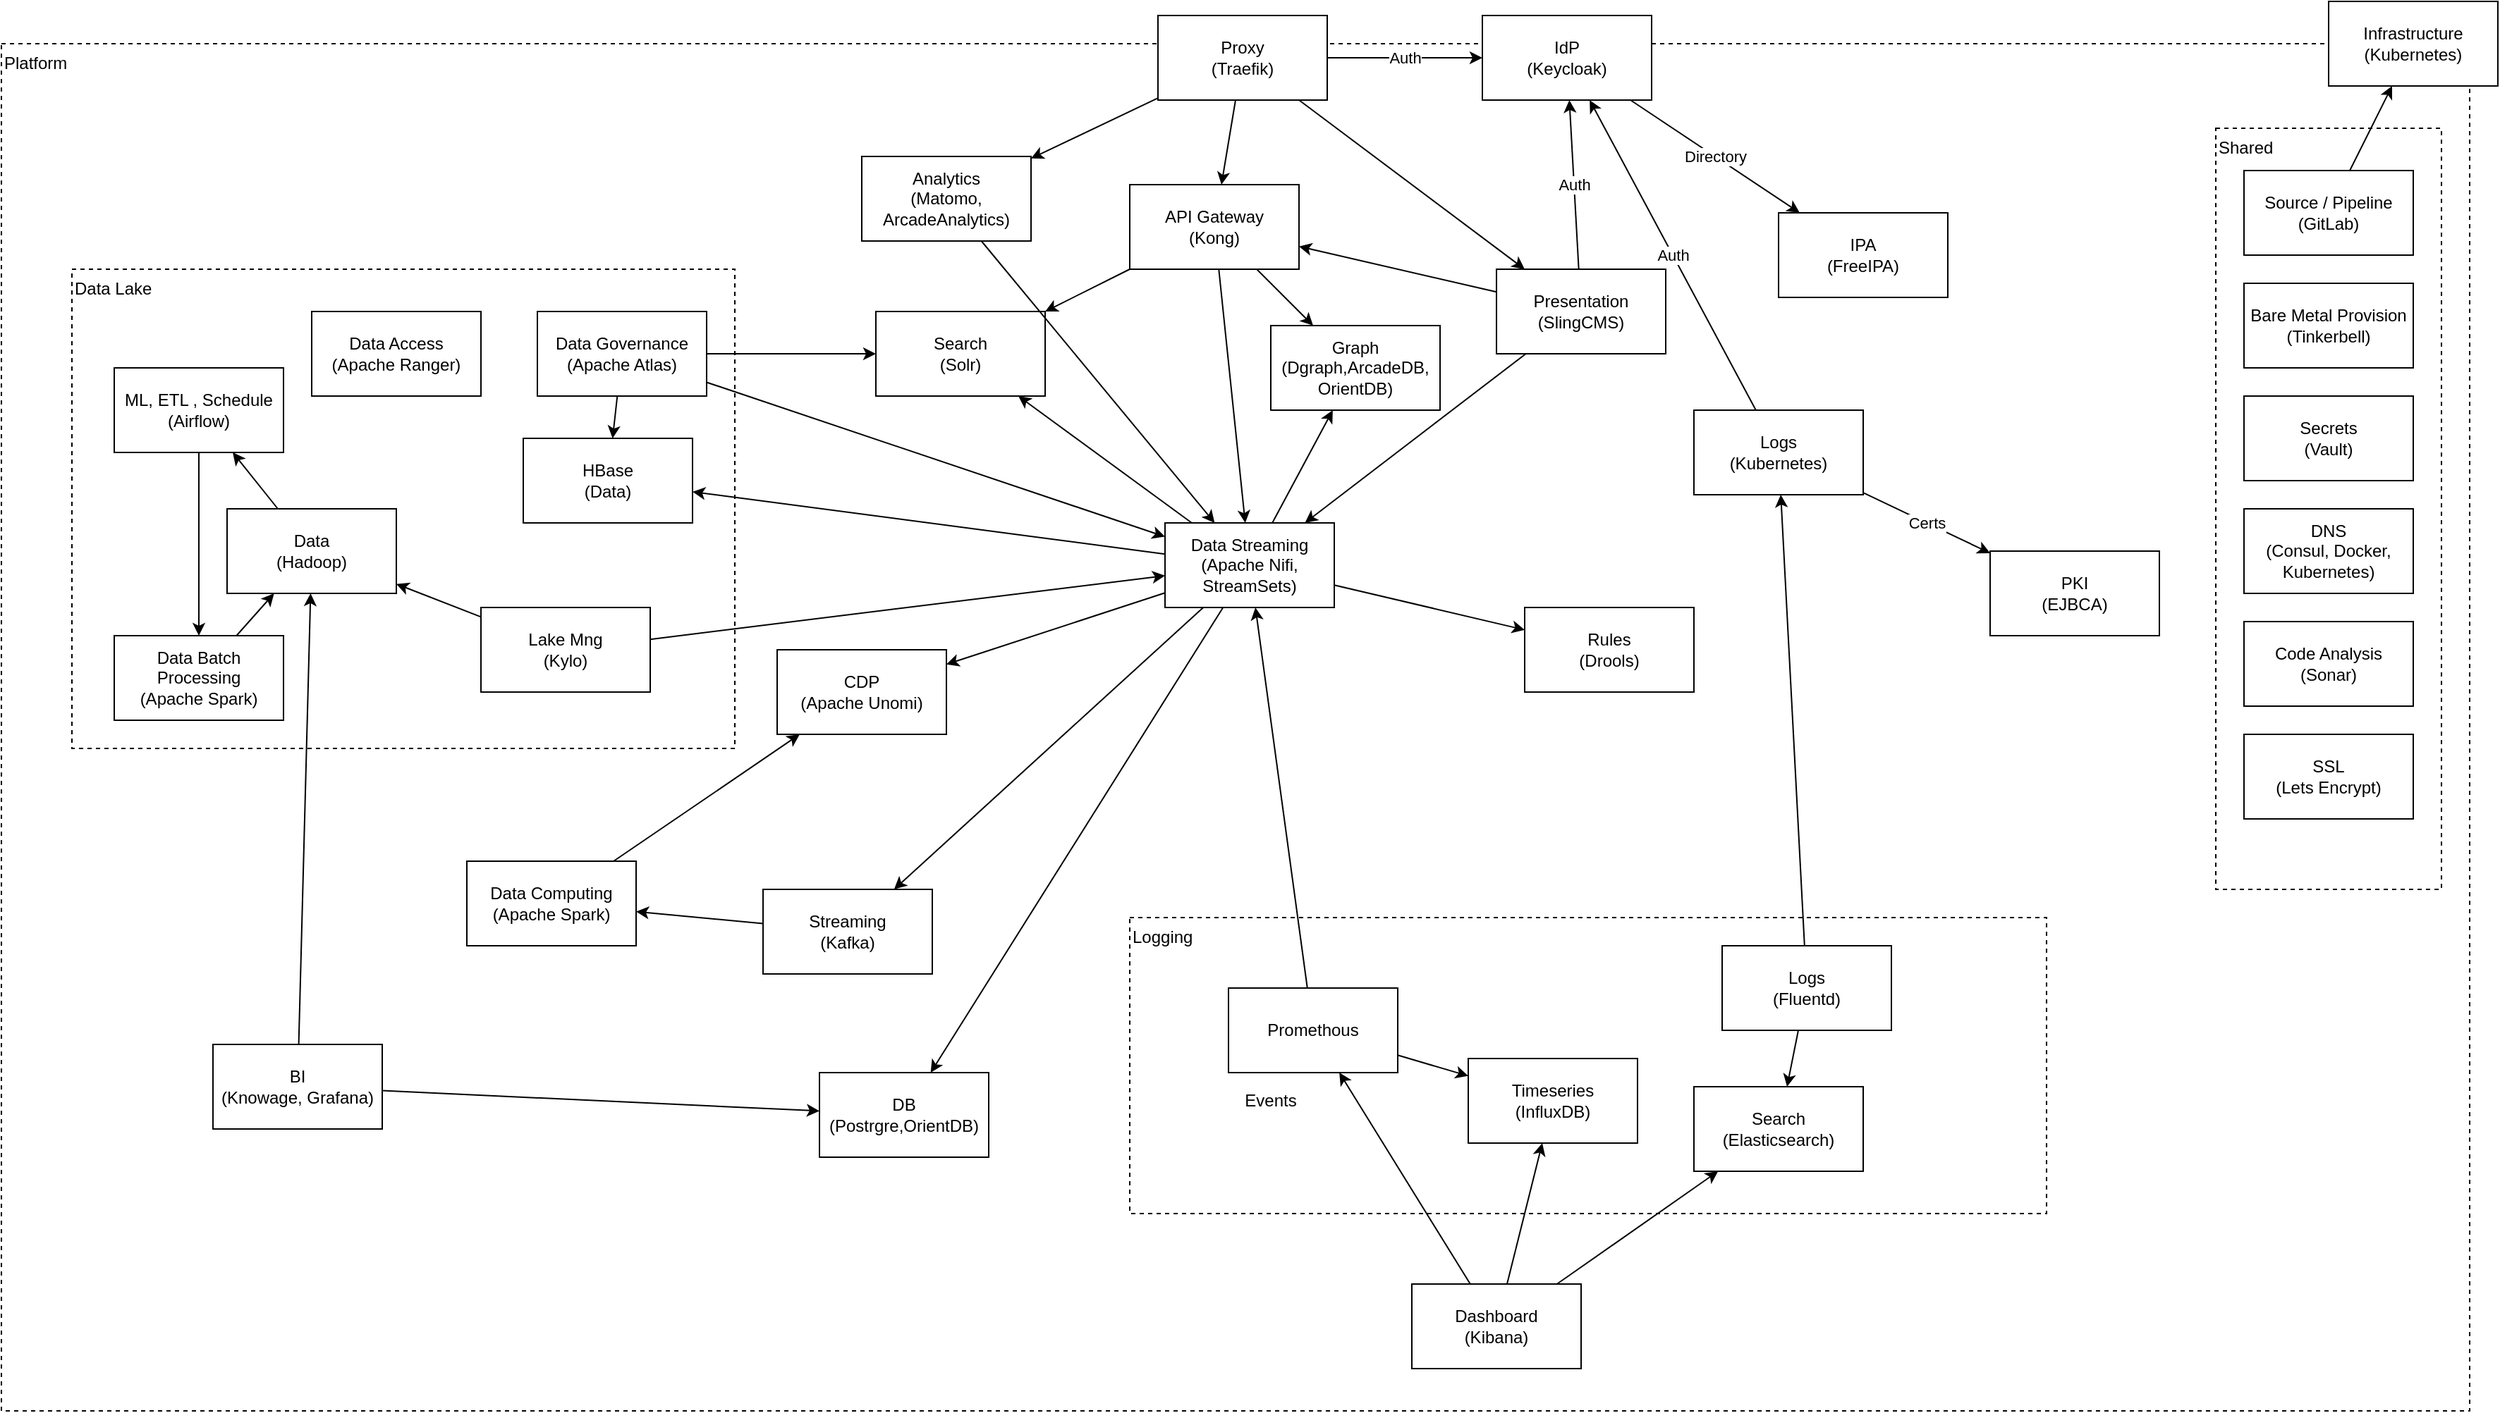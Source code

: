 <mxfile version="15.2.7" type="device"><diagram id="fKNdlD2plWOkOZGuG4vE" name="Page-1"><mxGraphModel dx="1936" dy="2066" grid="1" gridSize="10" guides="1" tooltips="1" connect="1" arrows="1" fold="1" page="1" pageScale="1" pageWidth="850" pageHeight="1100" math="0" shadow="0"><root><mxCell id="0"/><mxCell id="1" parent="0"/><mxCell id="qJudHrYrMX5_Hjt0MbM3-1" value="Platform" style="rounded=0;whiteSpace=wrap;html=1;fillColor=none;dashed=1;align=left;verticalAlign=top;" parent="1" vertex="1"><mxGeometry x="-520" y="-10" width="1750" height="970" as="geometry"/></mxCell><mxCell id="mkj05uKdwrKpQ_lgbNrJ-2" value="Shared" style="rounded=0;whiteSpace=wrap;html=1;fillColor=none;dashed=1;verticalAlign=top;align=left;" parent="1" vertex="1"><mxGeometry x="1050" y="50" width="160" height="540" as="geometry"/></mxCell><mxCell id="qJudHrYrMX5_Hjt0MbM3-2" value="Logging" style="rounded=0;whiteSpace=wrap;html=1;fillColor=none;dashed=1;verticalAlign=top;align=left;" parent="1" vertex="1"><mxGeometry x="280" y="610" width="650" height="210" as="geometry"/></mxCell><mxCell id="qJudHrYrMX5_Hjt0MbM3-3" value="Data Lake" style="rounded=0;whiteSpace=wrap;html=1;fillColor=none;dashed=1;verticalAlign=top;align=left;" parent="1" vertex="1"><mxGeometry x="-470" y="150" width="470" height="340" as="geometry"/></mxCell><mxCell id="qJudHrYrMX5_Hjt0MbM3-4" style="rounded=0;orthogonalLoop=1;jettySize=auto;html=1;" parent="1" source="qJudHrYrMX5_Hjt0MbM3-51" target="qJudHrYrMX5_Hjt0MbM3-20" edge="1"><mxGeometry relative="1" as="geometry"/></mxCell><mxCell id="qJudHrYrMX5_Hjt0MbM3-5" style="edgeStyle=none;rounded=0;orthogonalLoop=1;jettySize=auto;html=1;" parent="1" source="qJudHrYrMX5_Hjt0MbM3-51" target="qJudHrYrMX5_Hjt0MbM3-19" edge="1"><mxGeometry relative="1" as="geometry"/></mxCell><mxCell id="qJudHrYrMX5_Hjt0MbM3-6" value="Auth" style="edgeStyle=none;rounded=0;orthogonalLoop=1;jettySize=auto;html=1;" parent="1" source="qJudHrYrMX5_Hjt0MbM3-8" target="qJudHrYrMX5_Hjt0MbM3-30" edge="1"><mxGeometry relative="1" as="geometry"/></mxCell><mxCell id="qJudHrYrMX5_Hjt0MbM3-7" style="edgeStyle=none;rounded=0;orthogonalLoop=1;jettySize=auto;html=1;" parent="1" source="qJudHrYrMX5_Hjt0MbM3-8" target="qJudHrYrMX5_Hjt0MbM3-15" edge="1"><mxGeometry relative="1" as="geometry"/></mxCell><mxCell id="qJudHrYrMX5_Hjt0MbM3-8" value="&lt;div&gt;Presentation&lt;/div&gt;&lt;div&gt;(SlingCMS)&lt;/div&gt;" style="rounded=0;whiteSpace=wrap;html=1;" parent="1" vertex="1"><mxGeometry x="540" y="150" width="120" height="60" as="geometry"/></mxCell><mxCell id="qJudHrYrMX5_Hjt0MbM3-9" style="rounded=0;orthogonalLoop=1;jettySize=auto;html=1;" parent="1" source="qJudHrYrMX5_Hjt0MbM3-15" target="qJudHrYrMX5_Hjt0MbM3-19" edge="1"><mxGeometry relative="1" as="geometry"/></mxCell><mxCell id="qJudHrYrMX5_Hjt0MbM3-10" style="rounded=0;orthogonalLoop=1;jettySize=auto;html=1;" parent="1" source="qJudHrYrMX5_Hjt0MbM3-15" target="qJudHrYrMX5_Hjt0MbM3-20" edge="1"><mxGeometry relative="1" as="geometry"/></mxCell><mxCell id="qJudHrYrMX5_Hjt0MbM3-11" style="edgeStyle=none;rounded=0;orthogonalLoop=1;jettySize=auto;html=1;" parent="1" source="qJudHrYrMX5_Hjt0MbM3-15" target="qJudHrYrMX5_Hjt0MbM3-23" edge="1"><mxGeometry relative="1" as="geometry"/></mxCell><mxCell id="qJudHrYrMX5_Hjt0MbM3-12" style="edgeStyle=none;rounded=0;orthogonalLoop=1;jettySize=auto;html=1;" parent="1" source="qJudHrYrMX5_Hjt0MbM3-15" target="qJudHrYrMX5_Hjt0MbM3-45" edge="1"><mxGeometry relative="1" as="geometry"/></mxCell><mxCell id="qJudHrYrMX5_Hjt0MbM3-13" style="edgeStyle=none;rounded=0;orthogonalLoop=1;jettySize=auto;html=1;" parent="1" source="qJudHrYrMX5_Hjt0MbM3-15" target="qJudHrYrMX5_Hjt0MbM3-53" edge="1"><mxGeometry relative="1" as="geometry"/></mxCell><mxCell id="qJudHrYrMX5_Hjt0MbM3-14" style="rounded=0;orthogonalLoop=1;jettySize=auto;html=1;" parent="1" source="qJudHrYrMX5_Hjt0MbM3-15" target="qJudHrYrMX5_Hjt0MbM3-63" edge="1"><mxGeometry relative="1" as="geometry"/></mxCell><mxCell id="GLfVbdecGt_s4hNrt-bH-3" style="edgeStyle=none;rounded=0;orthogonalLoop=1;jettySize=auto;html=1;" parent="1" source="qJudHrYrMX5_Hjt0MbM3-15" target="GLfVbdecGt_s4hNrt-bH-1" edge="1"><mxGeometry relative="1" as="geometry"/></mxCell><mxCell id="qJudHrYrMX5_Hjt0MbM3-15" value="Data Streaming&lt;br&gt;(Apache Nifi, StreamSets)" style="rounded=0;whiteSpace=wrap;html=1;" parent="1" vertex="1"><mxGeometry x="305" y="330" width="120" height="60" as="geometry"/></mxCell><mxCell id="qJudHrYrMX5_Hjt0MbM3-16" style="edgeStyle=none;rounded=0;orthogonalLoop=1;jettySize=auto;html=1;" parent="1" source="qJudHrYrMX5_Hjt0MbM3-18" target="qJudHrYrMX5_Hjt0MbM3-15" edge="1"><mxGeometry relative="1" as="geometry"/></mxCell><mxCell id="qJudHrYrMX5_Hjt0MbM3-17" style="edgeStyle=none;rounded=0;orthogonalLoop=1;jettySize=auto;html=1;" parent="1" source="qJudHrYrMX5_Hjt0MbM3-18" target="qJudHrYrMX5_Hjt0MbM3-54" edge="1"><mxGeometry relative="1" as="geometry"/></mxCell><mxCell id="qJudHrYrMX5_Hjt0MbM3-18" value="Promethous" style="rounded=0;whiteSpace=wrap;html=1;" parent="1" vertex="1"><mxGeometry x="350" y="660" width="120" height="60" as="geometry"/></mxCell><mxCell id="qJudHrYrMX5_Hjt0MbM3-19" value="Graph&lt;br&gt;(Dgraph,ArcadeDB, OrientDB)" style="rounded=0;whiteSpace=wrap;html=1;" parent="1" vertex="1"><mxGeometry x="380" y="190" width="120" height="60" as="geometry"/></mxCell><mxCell id="qJudHrYrMX5_Hjt0MbM3-20" value="Search&lt;br&gt;(Solr)" style="rounded=0;whiteSpace=wrap;html=1;" parent="1" vertex="1"><mxGeometry x="100" y="180" width="120" height="60" as="geometry"/></mxCell><mxCell id="qJudHrYrMX5_Hjt0MbM3-21" value="&lt;div&gt;Search&lt;/div&gt;&lt;div&gt;(Elasticsearch)&lt;/div&gt;" style="rounded=0;whiteSpace=wrap;html=1;" parent="1" vertex="1"><mxGeometry x="680" y="730" width="120" height="60" as="geometry"/></mxCell><mxCell id="qJudHrYrMX5_Hjt0MbM3-22" value="Events" style="text;html=1;strokeColor=none;fillColor=none;align=center;verticalAlign=middle;whiteSpace=wrap;rounded=0;" parent="1" vertex="1"><mxGeometry x="360" y="730" width="40" height="20" as="geometry"/></mxCell><mxCell id="qJudHrYrMX5_Hjt0MbM3-23" value="&lt;div&gt;Rules&lt;/div&gt;&lt;div&gt;(Drools)&lt;/div&gt;" style="rounded=0;whiteSpace=wrap;html=1;" parent="1" vertex="1"><mxGeometry x="560" y="390" width="120" height="60" as="geometry"/></mxCell><mxCell id="qJudHrYrMX5_Hjt0MbM3-24" value="Auth" style="edgeStyle=none;rounded=0;orthogonalLoop=1;jettySize=auto;html=1;" parent="1" source="qJudHrYrMX5_Hjt0MbM3-28" target="qJudHrYrMX5_Hjt0MbM3-30" edge="1"><mxGeometry relative="1" as="geometry"/></mxCell><mxCell id="qJudHrYrMX5_Hjt0MbM3-25" style="edgeStyle=none;rounded=0;orthogonalLoop=1;jettySize=auto;html=1;" parent="1" source="qJudHrYrMX5_Hjt0MbM3-28" target="qJudHrYrMX5_Hjt0MbM3-51" edge="1"><mxGeometry relative="1" as="geometry"/></mxCell><mxCell id="qJudHrYrMX5_Hjt0MbM3-26" value="" style="edgeStyle=none;rounded=0;orthogonalLoop=1;jettySize=auto;html=1;" parent="1" source="qJudHrYrMX5_Hjt0MbM3-28" target="qJudHrYrMX5_Hjt0MbM3-46" edge="1"><mxGeometry relative="1" as="geometry"/></mxCell><mxCell id="qJudHrYrMX5_Hjt0MbM3-27" style="edgeStyle=none;rounded=0;orthogonalLoop=1;jettySize=auto;html=1;" parent="1" source="qJudHrYrMX5_Hjt0MbM3-28" target="qJudHrYrMX5_Hjt0MbM3-8" edge="1"><mxGeometry relative="1" as="geometry"/></mxCell><mxCell id="qJudHrYrMX5_Hjt0MbM3-28" value="&lt;div&gt;&lt;span&gt;Proxy&lt;/span&gt;&lt;/div&gt;&lt;div&gt;&lt;span&gt;(Traefik)&lt;/span&gt;&lt;br&gt;&lt;/div&gt;" style="rounded=0;whiteSpace=wrap;html=1;" parent="1" vertex="1"><mxGeometry x="300" y="-30" width="120" height="60" as="geometry"/></mxCell><mxCell id="qJudHrYrMX5_Hjt0MbM3-29" value="Directory" style="edgeStyle=none;rounded=0;orthogonalLoop=1;jettySize=auto;html=1;" parent="1" source="qJudHrYrMX5_Hjt0MbM3-30" target="qJudHrYrMX5_Hjt0MbM3-31" edge="1"><mxGeometry relative="1" as="geometry"/></mxCell><mxCell id="qJudHrYrMX5_Hjt0MbM3-30" value="&lt;div&gt;IdP&lt;/div&gt;&lt;div&gt;(Keycloak)&lt;/div&gt;" style="rounded=0;whiteSpace=wrap;html=1;" parent="1" vertex="1"><mxGeometry x="530" y="-30" width="120" height="60" as="geometry"/></mxCell><mxCell id="qJudHrYrMX5_Hjt0MbM3-31" value="&lt;div&gt;IPA&lt;/div&gt;&lt;div&gt;(FreeIPA)&lt;/div&gt;" style="rounded=0;whiteSpace=wrap;html=1;" parent="1" vertex="1"><mxGeometry x="740" y="110" width="120" height="60" as="geometry"/></mxCell><mxCell id="qJudHrYrMX5_Hjt0MbM3-32" value="Certs" style="edgeStyle=none;rounded=0;orthogonalLoop=1;jettySize=auto;html=1;" parent="1" source="qJudHrYrMX5_Hjt0MbM3-34" target="qJudHrYrMX5_Hjt0MbM3-50" edge="1"><mxGeometry relative="1" as="geometry"/></mxCell><mxCell id="qJudHrYrMX5_Hjt0MbM3-33" value="Auth" style="edgeStyle=none;rounded=0;orthogonalLoop=1;jettySize=auto;html=1;" parent="1" source="qJudHrYrMX5_Hjt0MbM3-34" target="qJudHrYrMX5_Hjt0MbM3-30" edge="1"><mxGeometry relative="1" as="geometry"/></mxCell><mxCell id="qJudHrYrMX5_Hjt0MbM3-34" value="&lt;div&gt;Logs&lt;/div&gt;&lt;div&gt;(Kubernetes)&lt;/div&gt;" style="rounded=0;whiteSpace=wrap;html=1;" parent="1" vertex="1"><mxGeometry x="680" y="250" width="120" height="60" as="geometry"/></mxCell><mxCell id="xIfbuSt1VUNW6FRjOFSA-3" style="edgeStyle=none;rounded=0;orthogonalLoop=1;jettySize=auto;html=1;" parent="1" source="qJudHrYrMX5_Hjt0MbM3-35" target="xIfbuSt1VUNW6FRjOFSA-1" edge="1"><mxGeometry relative="1" as="geometry"/></mxCell><mxCell id="qJudHrYrMX5_Hjt0MbM3-35" value="&lt;div&gt;Data&lt;/div&gt;&lt;div&gt;(Hadoop)&lt;/div&gt;" style="rounded=0;whiteSpace=wrap;html=1;" parent="1" vertex="1"><mxGeometry x="-360" y="320" width="120" height="60" as="geometry"/></mxCell><mxCell id="qJudHrYrMX5_Hjt0MbM3-36" style="edgeStyle=none;rounded=0;orthogonalLoop=1;jettySize=auto;html=1;" parent="1" source="qJudHrYrMX5_Hjt0MbM3-38" target="qJudHrYrMX5_Hjt0MbM3-35" edge="1"><mxGeometry relative="1" as="geometry"/></mxCell><mxCell id="qJudHrYrMX5_Hjt0MbM3-37" style="edgeStyle=none;rounded=0;orthogonalLoop=1;jettySize=auto;html=1;" parent="1" source="qJudHrYrMX5_Hjt0MbM3-38" target="qJudHrYrMX5_Hjt0MbM3-15" edge="1"><mxGeometry relative="1" as="geometry"/></mxCell><mxCell id="qJudHrYrMX5_Hjt0MbM3-38" value="&lt;div&gt;Lake Mng&lt;/div&gt;&lt;div&gt;(Kylo)&lt;/div&gt;" style="rounded=0;whiteSpace=wrap;html=1;" parent="1" vertex="1"><mxGeometry x="-180" y="390" width="120" height="60" as="geometry"/></mxCell><mxCell id="qJudHrYrMX5_Hjt0MbM3-39" style="edgeStyle=none;rounded=0;orthogonalLoop=1;jettySize=auto;html=1;" parent="1" source="qJudHrYrMX5_Hjt0MbM3-42" target="qJudHrYrMX5_Hjt0MbM3-20" edge="1"><mxGeometry relative="1" as="geometry"/></mxCell><mxCell id="qJudHrYrMX5_Hjt0MbM3-40" style="edgeStyle=none;rounded=0;orthogonalLoop=1;jettySize=auto;html=1;" parent="1" source="qJudHrYrMX5_Hjt0MbM3-42" target="qJudHrYrMX5_Hjt0MbM3-63" edge="1"><mxGeometry relative="1" as="geometry"/></mxCell><mxCell id="qJudHrYrMX5_Hjt0MbM3-41" style="edgeStyle=none;rounded=0;orthogonalLoop=1;jettySize=auto;html=1;" parent="1" source="qJudHrYrMX5_Hjt0MbM3-42" target="qJudHrYrMX5_Hjt0MbM3-15" edge="1"><mxGeometry relative="1" as="geometry"/></mxCell><mxCell id="qJudHrYrMX5_Hjt0MbM3-42" value="&lt;div&gt;Data Governance&lt;/div&gt;&lt;div&gt;(Apache Atlas)&lt;/div&gt;" style="rounded=0;whiteSpace=wrap;html=1;" parent="1" vertex="1"><mxGeometry x="-140" y="180" width="120" height="60" as="geometry"/></mxCell><mxCell id="qJudHrYrMX5_Hjt0MbM3-43" style="edgeStyle=none;rounded=0;orthogonalLoop=1;jettySize=auto;html=1;" parent="1" source="qJudHrYrMX5_Hjt0MbM3-44" target="qJudHrYrMX5_Hjt0MbM3-35" edge="1"><mxGeometry relative="1" as="geometry"/></mxCell><mxCell id="qJudHrYrMX5_Hjt0MbM3-44" value="&lt;div&gt;Data Batch Processing&lt;/div&gt;&lt;div&gt;(Apache Spark)&lt;/div&gt;" style="rounded=0;whiteSpace=wrap;html=1;" parent="1" vertex="1"><mxGeometry x="-440" y="410" width="120" height="60" as="geometry"/></mxCell><mxCell id="xIfbuSt1VUNW6FRjOFSA-5" style="edgeStyle=none;rounded=0;orthogonalLoop=1;jettySize=auto;html=1;" parent="1" source="qJudHrYrMX5_Hjt0MbM3-45" target="xIfbuSt1VUNW6FRjOFSA-4" edge="1"><mxGeometry relative="1" as="geometry"/></mxCell><mxCell id="qJudHrYrMX5_Hjt0MbM3-45" value="Streaming&lt;br&gt;(Kafka)" style="rounded=0;whiteSpace=wrap;html=1;" parent="1" vertex="1"><mxGeometry x="20" y="590" width="120" height="60" as="geometry"/></mxCell><mxCell id="GLfVbdecGt_s4hNrt-bH-4" style="edgeStyle=none;rounded=0;orthogonalLoop=1;jettySize=auto;html=1;" parent="1" source="qJudHrYrMX5_Hjt0MbM3-46" target="qJudHrYrMX5_Hjt0MbM3-15" edge="1"><mxGeometry relative="1" as="geometry"/></mxCell><mxCell id="qJudHrYrMX5_Hjt0MbM3-46" value="&lt;div&gt;Analytics&lt;/div&gt;&lt;div&gt;(Matomo,&lt;/div&gt;&lt;div&gt;ArcadeAnalytics)&lt;/div&gt;" style="rounded=0;whiteSpace=wrap;html=1;" parent="1" vertex="1"><mxGeometry x="90" y="70" width="120" height="60" as="geometry"/></mxCell><mxCell id="qJudHrYrMX5_Hjt0MbM3-47" style="edgeStyle=none;rounded=0;orthogonalLoop=1;jettySize=auto;html=1;" parent="1" source="qJudHrYrMX5_Hjt0MbM3-49" target="qJudHrYrMX5_Hjt0MbM3-53" edge="1"><mxGeometry relative="1" as="geometry"/></mxCell><mxCell id="qJudHrYrMX5_Hjt0MbM3-48" style="edgeStyle=none;rounded=0;orthogonalLoop=1;jettySize=auto;html=1;" parent="1" source="qJudHrYrMX5_Hjt0MbM3-49" target="qJudHrYrMX5_Hjt0MbM3-35" edge="1"><mxGeometry relative="1" as="geometry"/></mxCell><mxCell id="qJudHrYrMX5_Hjt0MbM3-49" value="&lt;div&gt;BI&lt;/div&gt;&lt;div&gt;(Knowage, Grafana)&lt;/div&gt;" style="rounded=0;whiteSpace=wrap;html=1;" parent="1" vertex="1"><mxGeometry x="-370" y="700" width="120" height="60" as="geometry"/></mxCell><mxCell id="qJudHrYrMX5_Hjt0MbM3-50" value="&lt;div&gt;PKI&lt;/div&gt;&lt;div&gt;(EJBCA)&lt;/div&gt;" style="rounded=0;whiteSpace=wrap;html=1;" parent="1" vertex="1"><mxGeometry x="890" y="350" width="120" height="60" as="geometry"/></mxCell><mxCell id="xIfbuSt1VUNW6FRjOFSA-7" style="edgeStyle=none;rounded=0;orthogonalLoop=1;jettySize=auto;html=1;" parent="1" source="qJudHrYrMX5_Hjt0MbM3-51" target="qJudHrYrMX5_Hjt0MbM3-15" edge="1"><mxGeometry relative="1" as="geometry"/></mxCell><mxCell id="qJudHrYrMX5_Hjt0MbM3-51" value="&lt;div&gt;API Gateway&lt;/div&gt;&lt;div&gt;(Kong)&lt;/div&gt;" style="rounded=0;whiteSpace=wrap;html=1;" parent="1" vertex="1"><mxGeometry x="280" y="90" width="120" height="60" as="geometry"/></mxCell><mxCell id="qJudHrYrMX5_Hjt0MbM3-52" style="edgeStyle=none;rounded=0;orthogonalLoop=1;jettySize=auto;html=1;" parent="1" source="qJudHrYrMX5_Hjt0MbM3-8" target="qJudHrYrMX5_Hjt0MbM3-51" edge="1"><mxGeometry relative="1" as="geometry"><mxPoint x="483.571" y="170" as="sourcePoint"/><mxPoint x="386.429" y="250" as="targetPoint"/></mxGeometry></mxCell><mxCell id="qJudHrYrMX5_Hjt0MbM3-53" value="&lt;div&gt;DB&lt;br&gt;&lt;/div&gt;&lt;div&gt;(Postrgre,OrientDB)&lt;/div&gt;" style="rounded=0;whiteSpace=wrap;html=1;" parent="1" vertex="1"><mxGeometry x="60" y="720" width="120" height="60" as="geometry"/></mxCell><mxCell id="qJudHrYrMX5_Hjt0MbM3-54" value="&lt;div&gt;Timeseries&lt;/div&gt;&lt;div&gt;(InfluxDB)&lt;/div&gt;" style="rounded=0;whiteSpace=wrap;html=1;" parent="1" vertex="1"><mxGeometry x="520" y="710" width="120" height="60" as="geometry"/></mxCell><mxCell id="qJudHrYrMX5_Hjt0MbM3-55" style="edgeStyle=none;rounded=0;orthogonalLoop=1;jettySize=auto;html=1;" parent="1" source="qJudHrYrMX5_Hjt0MbM3-58" target="qJudHrYrMX5_Hjt0MbM3-18" edge="1"><mxGeometry relative="1" as="geometry"/></mxCell><mxCell id="qJudHrYrMX5_Hjt0MbM3-56" style="edgeStyle=none;rounded=0;orthogonalLoop=1;jettySize=auto;html=1;" parent="1" source="qJudHrYrMX5_Hjt0MbM3-58" target="qJudHrYrMX5_Hjt0MbM3-54" edge="1"><mxGeometry relative="1" as="geometry"/></mxCell><mxCell id="qJudHrYrMX5_Hjt0MbM3-57" style="edgeStyle=none;rounded=0;orthogonalLoop=1;jettySize=auto;html=1;" parent="1" source="qJudHrYrMX5_Hjt0MbM3-58" target="qJudHrYrMX5_Hjt0MbM3-21" edge="1"><mxGeometry relative="1" as="geometry"/></mxCell><mxCell id="qJudHrYrMX5_Hjt0MbM3-58" value="&lt;div&gt;Dashboard&lt;/div&gt;&lt;div&gt;(Kibana)&lt;/div&gt;" style="rounded=0;whiteSpace=wrap;html=1;" parent="1" vertex="1"><mxGeometry x="480" y="870" width="120" height="60" as="geometry"/></mxCell><mxCell id="qJudHrYrMX5_Hjt0MbM3-59" style="edgeStyle=none;rounded=0;orthogonalLoop=1;jettySize=auto;html=1;" parent="1" source="qJudHrYrMX5_Hjt0MbM3-61" target="qJudHrYrMX5_Hjt0MbM3-21" edge="1"><mxGeometry relative="1" as="geometry"/></mxCell><mxCell id="qJudHrYrMX5_Hjt0MbM3-60" style="edgeStyle=none;rounded=0;orthogonalLoop=1;jettySize=auto;html=1;" parent="1" source="qJudHrYrMX5_Hjt0MbM3-61" target="qJudHrYrMX5_Hjt0MbM3-34" edge="1"><mxGeometry relative="1" as="geometry"/></mxCell><mxCell id="qJudHrYrMX5_Hjt0MbM3-61" value="&lt;div&gt;Logs&lt;/div&gt;&lt;div&gt;(Fluentd)&lt;/div&gt;" style="rounded=0;whiteSpace=wrap;html=1;" parent="1" vertex="1"><mxGeometry x="700" y="630" width="120" height="60" as="geometry"/></mxCell><mxCell id="qJudHrYrMX5_Hjt0MbM3-62" value="&lt;div&gt;DNS&lt;/div&gt;&lt;div&gt;(Consul, Docker, Kubernetes)&lt;/div&gt;" style="rounded=0;whiteSpace=wrap;html=1;" parent="1" vertex="1"><mxGeometry x="1070" y="320" width="120" height="60" as="geometry"/></mxCell><mxCell id="qJudHrYrMX5_Hjt0MbM3-63" value="HBase&lt;br&gt;(Data)" style="rounded=0;whiteSpace=wrap;html=1;" parent="1" vertex="1"><mxGeometry x="-150" y="270" width="120" height="60" as="geometry"/></mxCell><mxCell id="qJudHrYrMX5_Hjt0MbM3-64" value="&lt;div&gt;Data Access&lt;/div&gt;&lt;div&gt;(Apache Ranger)&lt;/div&gt;" style="rounded=0;whiteSpace=wrap;html=1;" parent="1" vertex="1"><mxGeometry x="-300" y="180" width="120" height="60" as="geometry"/></mxCell><mxCell id="qJudHrYrMX5_Hjt0MbM3-67" value="" style="edgeStyle=none;rounded=0;orthogonalLoop=1;jettySize=auto;html=1;" parent="1" source="qJudHrYrMX5_Hjt0MbM3-68" target="qJudHrYrMX5_Hjt0MbM3-69" edge="1"><mxGeometry relative="1" as="geometry"/></mxCell><mxCell id="qJudHrYrMX5_Hjt0MbM3-68" value="&lt;div&gt;Source / Pipeline&lt;br&gt;&lt;/div&gt;&lt;div&gt;(GitLab)&lt;/div&gt;" style="rounded=0;whiteSpace=wrap;html=1;" parent="1" vertex="1"><mxGeometry x="1070" y="80" width="120" height="60" as="geometry"/></mxCell><mxCell id="qJudHrYrMX5_Hjt0MbM3-69" value="&lt;div&gt;Infrastructure&lt;/div&gt;&lt;div&gt;(Kubernetes)&lt;/div&gt;" style="rounded=0;whiteSpace=wrap;html=1;" parent="1" vertex="1"><mxGeometry x="1130" y="-40" width="120" height="60" as="geometry"/></mxCell><mxCell id="D0i1loGTlKjcbDdiVkhe-1" value="&lt;div&gt;Bare Metal Provision&lt;/div&gt;&lt;div&gt;(Tinkerbell)&lt;/div&gt;" style="rounded=0;whiteSpace=wrap;html=1;" parent="1" vertex="1"><mxGeometry x="1070" y="160" width="120" height="60" as="geometry"/></mxCell><mxCell id="mkj05uKdwrKpQ_lgbNrJ-1" value="&lt;div&gt;Secrets&lt;/div&gt;&lt;div&gt;(Vault)&lt;/div&gt;" style="rounded=0;whiteSpace=wrap;html=1;" parent="1" vertex="1"><mxGeometry x="1070" y="240" width="120" height="60" as="geometry"/></mxCell><mxCell id="mkj05uKdwrKpQ_lgbNrJ-3" value="&lt;div&gt;Code Analysis&lt;/div&gt;&lt;div&gt;(Sonar)&lt;/div&gt;" style="rounded=0;whiteSpace=wrap;html=1;" parent="1" vertex="1"><mxGeometry x="1070" y="400" width="120" height="60" as="geometry"/></mxCell><mxCell id="c3zEP_qFEDudxqE0TP99-1" value="&lt;div&gt;SSL&lt;/div&gt;&lt;div&gt;(Lets Encrypt)&lt;/div&gt;" style="rounded=0;whiteSpace=wrap;html=1;" parent="1" vertex="1"><mxGeometry x="1070" y="480" width="120" height="60" as="geometry"/></mxCell><mxCell id="GLfVbdecGt_s4hNrt-bH-1" value="CDP&lt;br&gt;(Apache Unomi)" style="rounded=0;whiteSpace=wrap;html=1;" parent="1" vertex="1"><mxGeometry x="30" y="420" width="120" height="60" as="geometry"/></mxCell><mxCell id="xIfbuSt1VUNW6FRjOFSA-8" style="edgeStyle=none;rounded=0;orthogonalLoop=1;jettySize=auto;html=1;" parent="1" source="xIfbuSt1VUNW6FRjOFSA-1" target="qJudHrYrMX5_Hjt0MbM3-44" edge="1"><mxGeometry relative="1" as="geometry"/></mxCell><mxCell id="xIfbuSt1VUNW6FRjOFSA-1" value="ML, ETL , Schedule&lt;br&gt;(Airflow)" style="rounded=0;whiteSpace=wrap;html=1;" parent="1" vertex="1"><mxGeometry x="-440" y="220" width="120" height="60" as="geometry"/></mxCell><mxCell id="xIfbuSt1VUNW6FRjOFSA-6" style="edgeStyle=none;rounded=0;orthogonalLoop=1;jettySize=auto;html=1;" parent="1" source="xIfbuSt1VUNW6FRjOFSA-4" target="GLfVbdecGt_s4hNrt-bH-1" edge="1"><mxGeometry relative="1" as="geometry"/></mxCell><mxCell id="xIfbuSt1VUNW6FRjOFSA-4" value="&lt;div&gt;Data Computing&lt;/div&gt;&lt;div&gt;(Apache Spark)&lt;/div&gt;" style="rounded=0;whiteSpace=wrap;html=1;" parent="1" vertex="1"><mxGeometry x="-190" y="570" width="120" height="60" as="geometry"/></mxCell></root></mxGraphModel></diagram></mxfile>